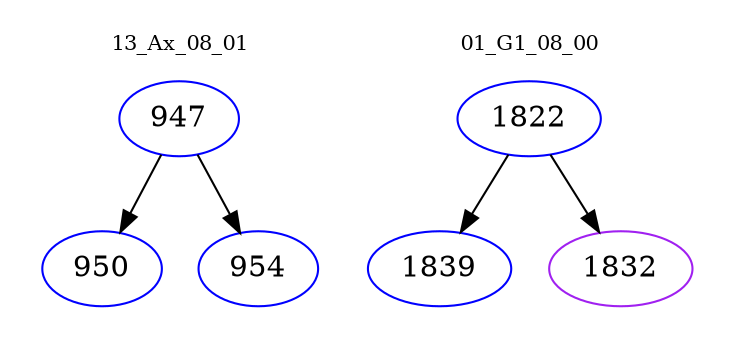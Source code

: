 digraph{
subgraph cluster_0 {
color = white
label = "13_Ax_08_01";
fontsize=10;
T0_947 [label="947", color="blue"]
T0_947 -> T0_950 [color="black"]
T0_950 [label="950", color="blue"]
T0_947 -> T0_954 [color="black"]
T0_954 [label="954", color="blue"]
}
subgraph cluster_1 {
color = white
label = "01_G1_08_00";
fontsize=10;
T1_1822 [label="1822", color="blue"]
T1_1822 -> T1_1839 [color="black"]
T1_1839 [label="1839", color="blue"]
T1_1822 -> T1_1832 [color="black"]
T1_1832 [label="1832", color="purple"]
}
}
